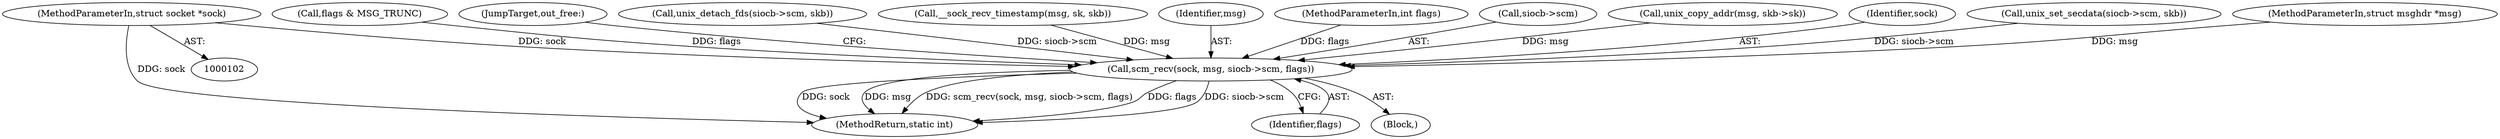 digraph "0_linux_f3d3342602f8bcbf37d7c46641cb9bca7618eb1c_35@pointer" {
"1000104" [label="(MethodParameterIn,struct socket *sock)"];
"1000368" [label="(Call,scm_recv(sock, msg, siocb->scm, flags))"];
"1000359" [label="(Call,flags & MSG_TRUNC)"];
"1000375" [label="(JumpTarget,out_free:)"];
"1000325" [label="(Call,unix_detach_fds(siocb->scm, skb))"];
"1000388" [label="(MethodReturn,static int)"];
"1000271" [label="(Call,__sock_recv_timestamp(msg, sk, skb))"];
"1000370" [label="(Identifier,msg)"];
"1000107" [label="(MethodParameterIn,int flags)"];
"1000374" [label="(Identifier,flags)"];
"1000371" [label="(Call,siocb->scm)"];
"1000221" [label="(Call,unix_copy_addr(msg, skb->sk))"];
"1000369" [label="(Identifier,sock)"];
"1000309" [label="(Call,unix_set_secdata(siocb->scm, skb))"];
"1000105" [label="(MethodParameterIn,struct msghdr *msg)"];
"1000368" [label="(Call,scm_recv(sock, msg, siocb->scm, flags))"];
"1000104" [label="(MethodParameterIn,struct socket *sock)"];
"1000108" [label="(Block,)"];
"1000104" -> "1000102"  [label="AST: "];
"1000104" -> "1000388"  [label="DDG: sock"];
"1000104" -> "1000368"  [label="DDG: sock"];
"1000368" -> "1000108"  [label="AST: "];
"1000368" -> "1000374"  [label="CFG: "];
"1000369" -> "1000368"  [label="AST: "];
"1000370" -> "1000368"  [label="AST: "];
"1000371" -> "1000368"  [label="AST: "];
"1000374" -> "1000368"  [label="AST: "];
"1000375" -> "1000368"  [label="CFG: "];
"1000368" -> "1000388"  [label="DDG: sock"];
"1000368" -> "1000388"  [label="DDG: msg"];
"1000368" -> "1000388"  [label="DDG: scm_recv(sock, msg, siocb->scm, flags)"];
"1000368" -> "1000388"  [label="DDG: flags"];
"1000368" -> "1000388"  [label="DDG: siocb->scm"];
"1000221" -> "1000368"  [label="DDG: msg"];
"1000271" -> "1000368"  [label="DDG: msg"];
"1000105" -> "1000368"  [label="DDG: msg"];
"1000325" -> "1000368"  [label="DDG: siocb->scm"];
"1000309" -> "1000368"  [label="DDG: siocb->scm"];
"1000359" -> "1000368"  [label="DDG: flags"];
"1000107" -> "1000368"  [label="DDG: flags"];
}
